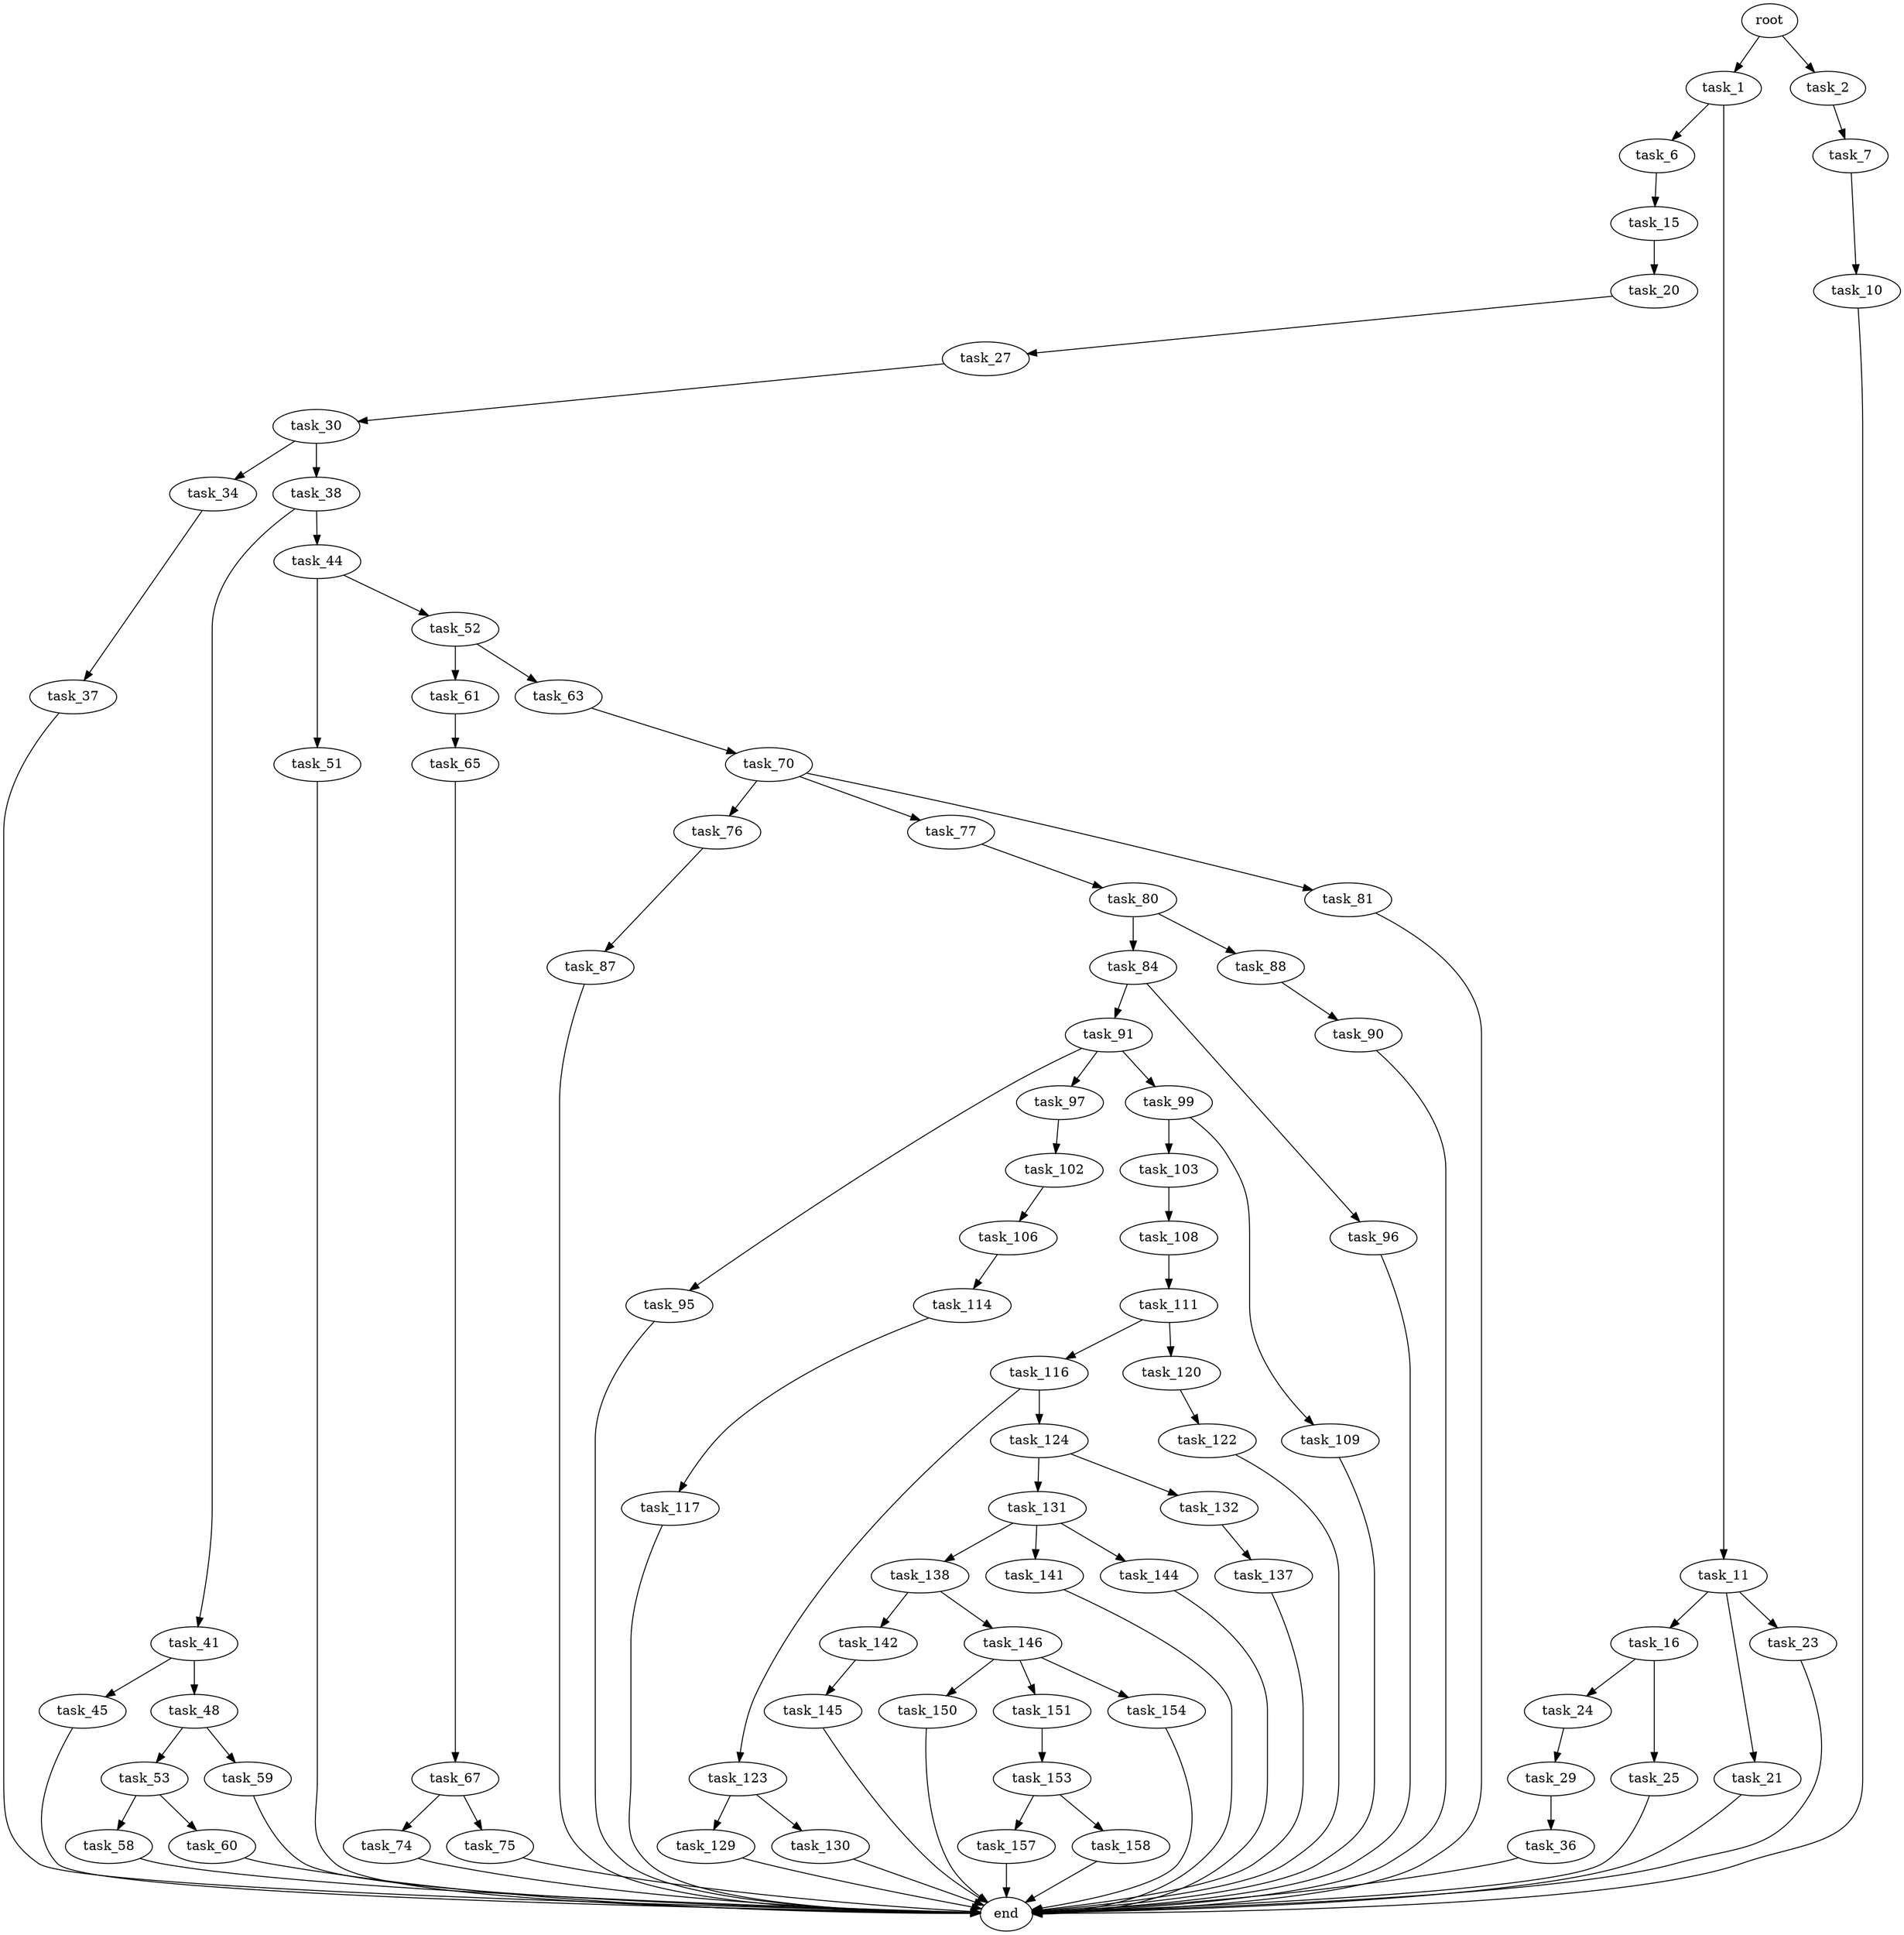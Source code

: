 digraph G {
  root [size="0.000000"];
  task_1 [size="76252800761.000000"];
  task_2 [size="5222255444.000000"];
  task_6 [size="28991029248.000000"];
  task_7 [size="68719476736.000000"];
  task_10 [size="782757789696.000000"];
  task_11 [size="886024051.000000"];
  task_15 [size="20510606230.000000"];
  task_16 [size="4150595610.000000"];
  task_20 [size="11261106075.000000"];
  task_21 [size="29490450241.000000"];
  task_23 [size="8589934592.000000"];
  task_24 [size="4512255952.000000"];
  task_25 [size="8589934592.000000"];
  task_27 [size="1073741824000.000000"];
  task_29 [size="549755813888.000000"];
  task_30 [size="231928233984.000000"];
  task_34 [size="1073741824000.000000"];
  task_36 [size="31586294409.000000"];
  task_37 [size="8589934592.000000"];
  task_38 [size="220126880417.000000"];
  task_41 [size="1073741824000.000000"];
  task_44 [size="380420801586.000000"];
  task_45 [size="231928233984.000000"];
  task_48 [size="368293445632.000000"];
  task_51 [size="549755813888.000000"];
  task_52 [size="32521248606.000000"];
  task_53 [size="28991029248.000000"];
  task_58 [size="231928233984.000000"];
  task_59 [size="1073741824000.000000"];
  task_60 [size="25632036576.000000"];
  task_61 [size="782757789696.000000"];
  task_63 [size="18509316502.000000"];
  task_65 [size="8262987347.000000"];
  task_67 [size="180929828689.000000"];
  task_70 [size="154117361700.000000"];
  task_74 [size="1546003953.000000"];
  task_75 [size="144799146338.000000"];
  task_76 [size="40767078018.000000"];
  task_77 [size="134217728000.000000"];
  task_80 [size="19929782081.000000"];
  task_81 [size="192641674818.000000"];
  task_84 [size="12398434202.000000"];
  task_87 [size="4431179339.000000"];
  task_88 [size="8514056856.000000"];
  task_90 [size="68719476736.000000"];
  task_91 [size="9045564536.000000"];
  task_95 [size="2851139237.000000"];
  task_96 [size="39739328432.000000"];
  task_97 [size="368293445632.000000"];
  task_99 [size="134217728000.000000"];
  task_102 [size="248067753327.000000"];
  task_103 [size="28991029248.000000"];
  task_106 [size="368293445632.000000"];
  task_108 [size="231928233984.000000"];
  task_109 [size="418072784670.000000"];
  task_111 [size="109915329746.000000"];
  task_114 [size="1685436464.000000"];
  task_116 [size="28991029248.000000"];
  task_117 [size="413063877.000000"];
  task_120 [size="782757789696.000000"];
  task_122 [size="176650578247.000000"];
  task_123 [size="882374448.000000"];
  task_124 [size="134217728000.000000"];
  task_129 [size="60517253529.000000"];
  task_130 [size="65771085032.000000"];
  task_131 [size="65571510592.000000"];
  task_132 [size="65044878881.000000"];
  task_137 [size="15554606525.000000"];
  task_138 [size="449940636095.000000"];
  task_141 [size="6409471410.000000"];
  task_142 [size="782757789696.000000"];
  task_144 [size="16615413197.000000"];
  task_145 [size="231928233984.000000"];
  task_146 [size="1379605059451.000000"];
  task_150 [size="28991029248.000000"];
  task_151 [size="8309848371.000000"];
  task_153 [size="11162482395.000000"];
  task_154 [size="23271887521.000000"];
  task_157 [size="44297173949.000000"];
  task_158 [size="368293445632.000000"];
  end [size="0.000000"];

  root -> task_1 [size="1.000000"];
  root -> task_2 [size="1.000000"];
  task_1 -> task_6 [size="209715200.000000"];
  task_1 -> task_11 [size="209715200.000000"];
  task_2 -> task_7 [size="411041792.000000"];
  task_6 -> task_15 [size="75497472.000000"];
  task_7 -> task_10 [size="134217728.000000"];
  task_10 -> end [size="1.000000"];
  task_11 -> task_16 [size="75497472.000000"];
  task_11 -> task_21 [size="75497472.000000"];
  task_11 -> task_23 [size="75497472.000000"];
  task_15 -> task_20 [size="411041792.000000"];
  task_16 -> task_24 [size="75497472.000000"];
  task_16 -> task_25 [size="75497472.000000"];
  task_20 -> task_27 [size="301989888.000000"];
  task_21 -> end [size="1.000000"];
  task_23 -> end [size="1.000000"];
  task_24 -> task_29 [size="75497472.000000"];
  task_25 -> end [size="1.000000"];
  task_27 -> task_30 [size="838860800.000000"];
  task_29 -> task_36 [size="536870912.000000"];
  task_30 -> task_34 [size="301989888.000000"];
  task_30 -> task_38 [size="301989888.000000"];
  task_34 -> task_37 [size="838860800.000000"];
  task_36 -> end [size="1.000000"];
  task_37 -> end [size="1.000000"];
  task_38 -> task_41 [size="411041792.000000"];
  task_38 -> task_44 [size="411041792.000000"];
  task_41 -> task_45 [size="838860800.000000"];
  task_41 -> task_48 [size="838860800.000000"];
  task_44 -> task_51 [size="411041792.000000"];
  task_44 -> task_52 [size="411041792.000000"];
  task_45 -> end [size="1.000000"];
  task_48 -> task_53 [size="411041792.000000"];
  task_48 -> task_59 [size="411041792.000000"];
  task_51 -> end [size="1.000000"];
  task_52 -> task_61 [size="679477248.000000"];
  task_52 -> task_63 [size="679477248.000000"];
  task_53 -> task_58 [size="75497472.000000"];
  task_53 -> task_60 [size="75497472.000000"];
  task_58 -> end [size="1.000000"];
  task_59 -> end [size="1.000000"];
  task_60 -> end [size="1.000000"];
  task_61 -> task_65 [size="679477248.000000"];
  task_63 -> task_70 [size="301989888.000000"];
  task_65 -> task_67 [size="209715200.000000"];
  task_67 -> task_74 [size="134217728.000000"];
  task_67 -> task_75 [size="134217728.000000"];
  task_70 -> task_76 [size="411041792.000000"];
  task_70 -> task_77 [size="411041792.000000"];
  task_70 -> task_81 [size="411041792.000000"];
  task_74 -> end [size="1.000000"];
  task_75 -> end [size="1.000000"];
  task_76 -> task_87 [size="838860800.000000"];
  task_77 -> task_80 [size="209715200.000000"];
  task_80 -> task_84 [size="536870912.000000"];
  task_80 -> task_88 [size="536870912.000000"];
  task_81 -> end [size="1.000000"];
  task_84 -> task_91 [size="411041792.000000"];
  task_84 -> task_96 [size="411041792.000000"];
  task_87 -> end [size="1.000000"];
  task_88 -> task_90 [size="33554432.000000"];
  task_90 -> end [size="1.000000"];
  task_91 -> task_95 [size="209715200.000000"];
  task_91 -> task_97 [size="209715200.000000"];
  task_91 -> task_99 [size="209715200.000000"];
  task_95 -> end [size="1.000000"];
  task_96 -> end [size="1.000000"];
  task_97 -> task_102 [size="411041792.000000"];
  task_99 -> task_103 [size="209715200.000000"];
  task_99 -> task_109 [size="209715200.000000"];
  task_102 -> task_106 [size="209715200.000000"];
  task_103 -> task_108 [size="75497472.000000"];
  task_106 -> task_114 [size="411041792.000000"];
  task_108 -> task_111 [size="301989888.000000"];
  task_109 -> end [size="1.000000"];
  task_111 -> task_116 [size="75497472.000000"];
  task_111 -> task_120 [size="75497472.000000"];
  task_114 -> task_117 [size="134217728.000000"];
  task_116 -> task_123 [size="75497472.000000"];
  task_116 -> task_124 [size="75497472.000000"];
  task_117 -> end [size="1.000000"];
  task_120 -> task_122 [size="679477248.000000"];
  task_122 -> end [size="1.000000"];
  task_123 -> task_129 [size="33554432.000000"];
  task_123 -> task_130 [size="33554432.000000"];
  task_124 -> task_131 [size="209715200.000000"];
  task_124 -> task_132 [size="209715200.000000"];
  task_129 -> end [size="1.000000"];
  task_130 -> end [size="1.000000"];
  task_131 -> task_138 [size="301989888.000000"];
  task_131 -> task_141 [size="301989888.000000"];
  task_131 -> task_144 [size="301989888.000000"];
  task_132 -> task_137 [size="75497472.000000"];
  task_137 -> end [size="1.000000"];
  task_138 -> task_142 [size="301989888.000000"];
  task_138 -> task_146 [size="301989888.000000"];
  task_141 -> end [size="1.000000"];
  task_142 -> task_145 [size="679477248.000000"];
  task_144 -> end [size="1.000000"];
  task_145 -> end [size="1.000000"];
  task_146 -> task_150 [size="838860800.000000"];
  task_146 -> task_151 [size="838860800.000000"];
  task_146 -> task_154 [size="838860800.000000"];
  task_150 -> end [size="1.000000"];
  task_151 -> task_153 [size="411041792.000000"];
  task_153 -> task_157 [size="301989888.000000"];
  task_153 -> task_158 [size="301989888.000000"];
  task_154 -> end [size="1.000000"];
  task_157 -> end [size="1.000000"];
  task_158 -> end [size="1.000000"];
}
